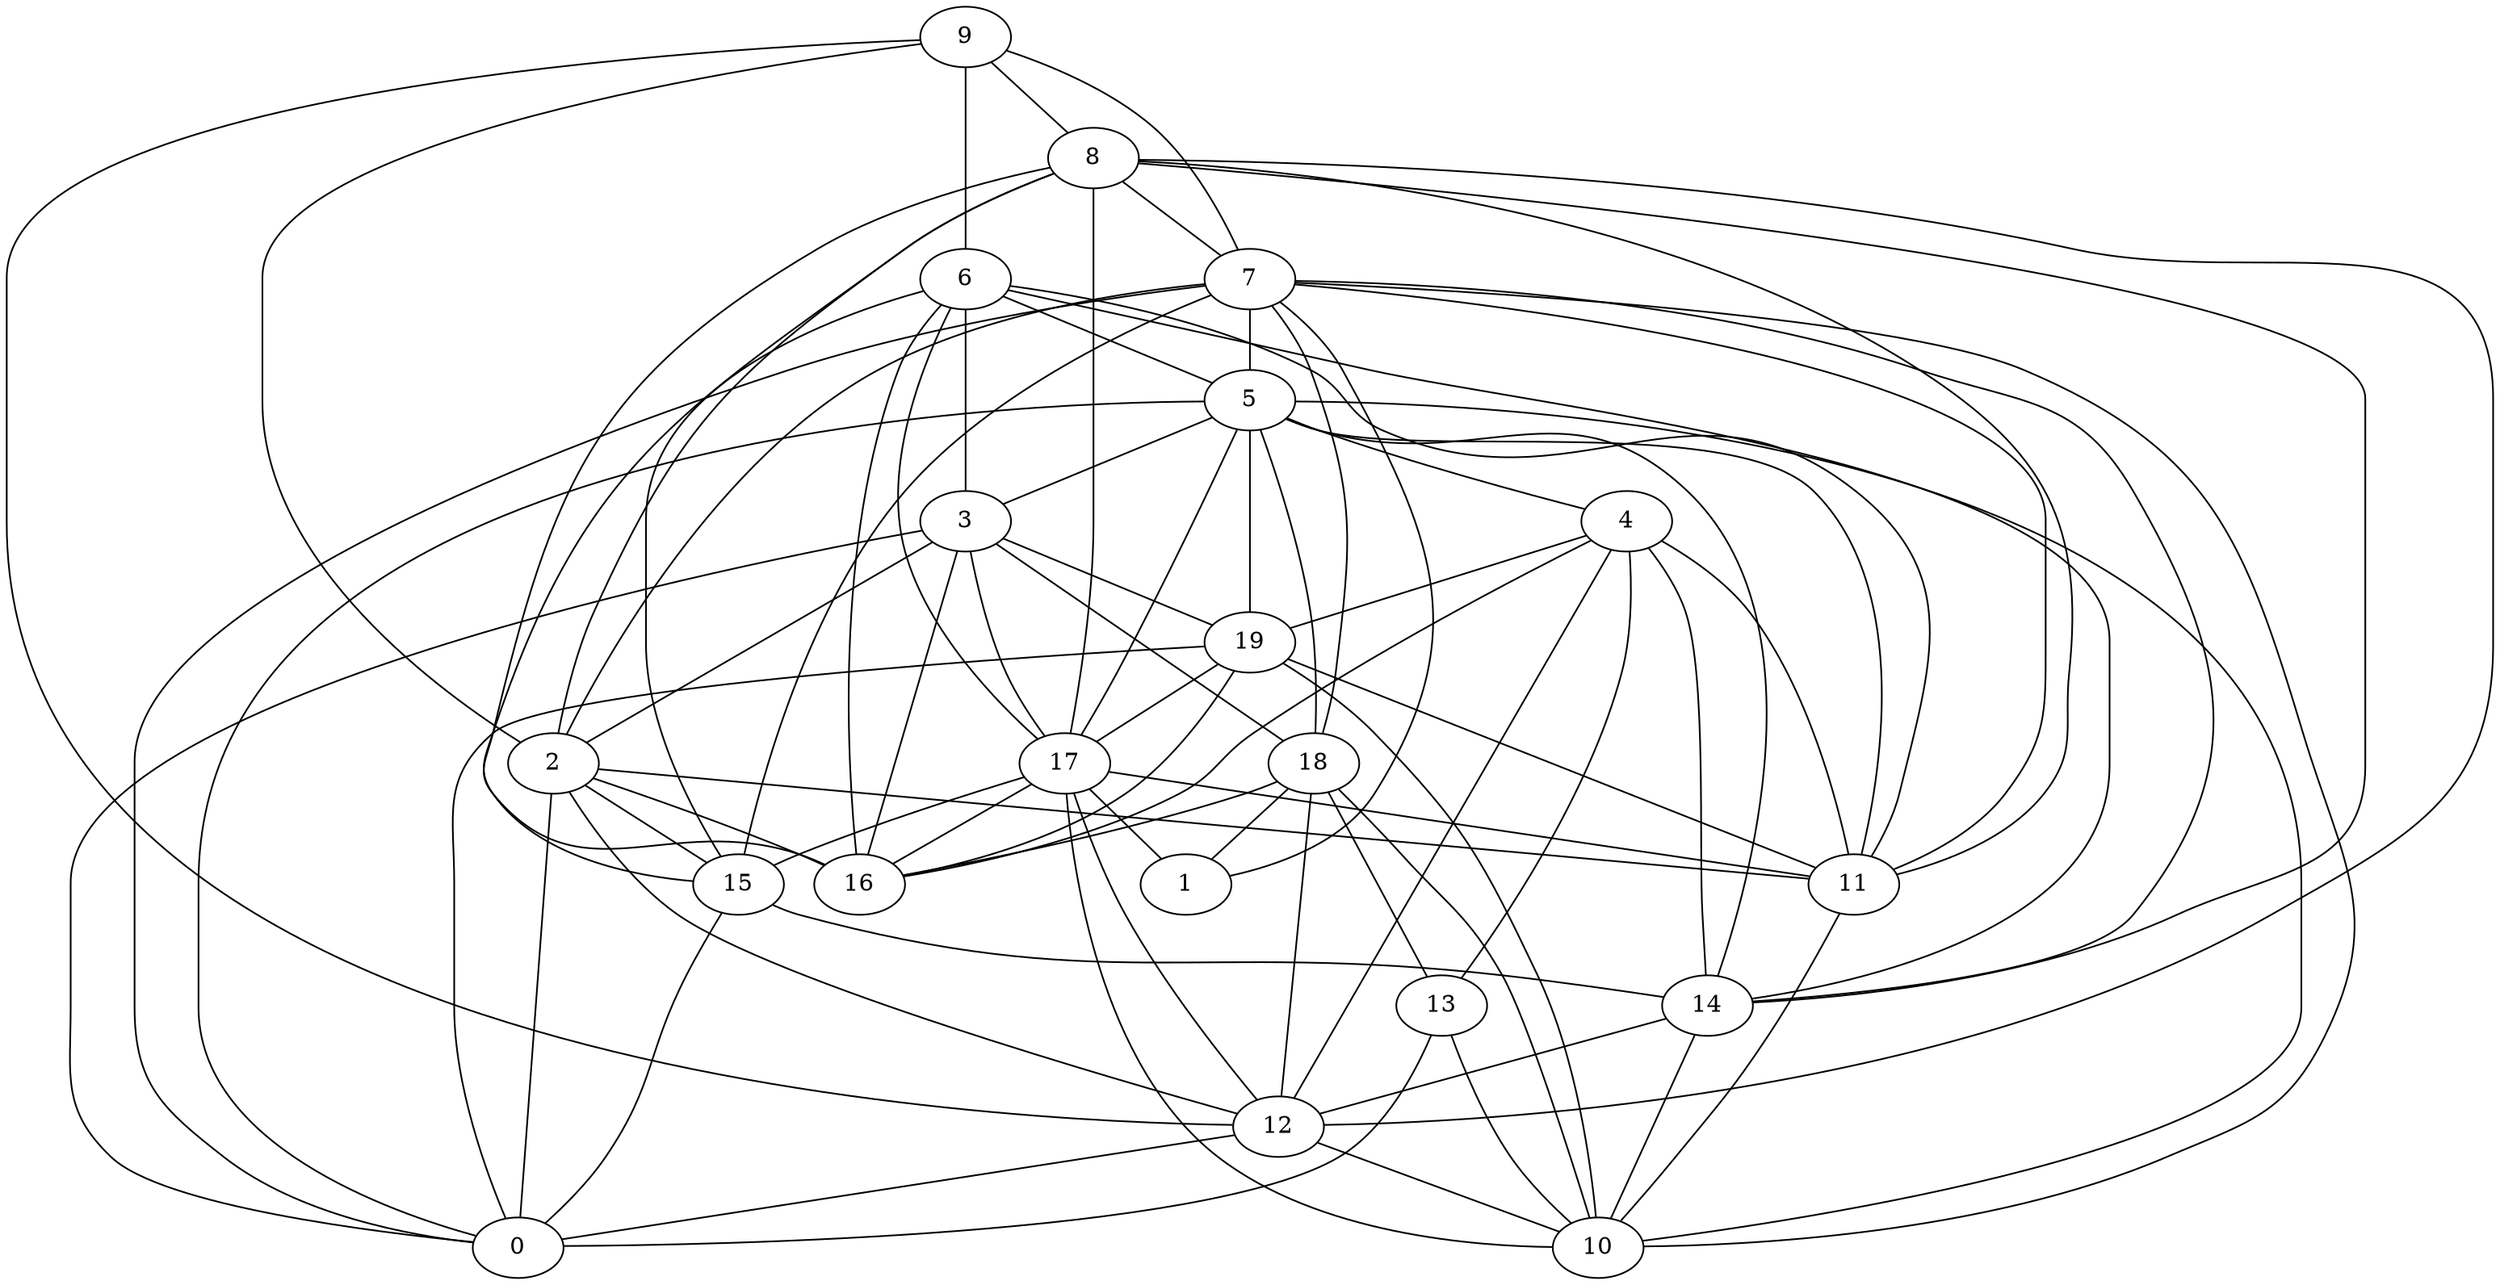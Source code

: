 digraph GG_graph {

subgraph G_graph {
edge [color = black]
"12" -> "10" [dir = none]
"5" -> "4" [dir = none]
"5" -> "0" [dir = none]
"5" -> "11" [dir = none]
"5" -> "17" [dir = none]
"13" -> "0" [dir = none]
"15" -> "0" [dir = none]
"18" -> "1" [dir = none]
"18" -> "10" [dir = none]
"18" -> "13" [dir = none]
"11" -> "10" [dir = none]
"2" -> "15" [dir = none]
"2" -> "11" [dir = none]
"9" -> "8" [dir = none]
"9" -> "7" [dir = none]
"9" -> "2" [dir = none]
"8" -> "7" [dir = none]
"8" -> "11" [dir = none]
"3" -> "2" [dir = none]
"3" -> "19" [dir = none]
"19" -> "11" [dir = none]
"19" -> "10" [dir = none]
"19" -> "16" [dir = none]
"6" -> "17" [dir = none]
"6" -> "14" [dir = none]
"6" -> "15" [dir = none]
"6" -> "3" [dir = none]
"14" -> "12" [dir = none]
"4" -> "16" [dir = none]
"4" -> "14" [dir = none]
"4" -> "12" [dir = none]
"17" -> "15" [dir = none]
"17" -> "10" [dir = none]
"7" -> "14" [dir = none]
"7" -> "18" [dir = none]
"7" -> "1" [dir = none]
"7" -> "10" [dir = none]
"7" -> "0" [dir = none]
"7" -> "2" [dir = none]
"4" -> "11" [dir = none]
"19" -> "17" [dir = none]
"18" -> "12" [dir = none]
"2" -> "12" [dir = none]
"2" -> "16" [dir = none]
"9" -> "12" [dir = none]
"6" -> "11" [dir = none]
"5" -> "3" [dir = none]
"9" -> "6" [dir = none]
"17" -> "1" [dir = none]
"8" -> "12" [dir = none]
"6" -> "5" [dir = none]
"13" -> "10" [dir = none]
"15" -> "14" [dir = none]
"6" -> "16" [dir = none]
"17" -> "16" [dir = none]
"3" -> "0" [dir = none]
"8" -> "14" [dir = none]
"4" -> "13" [dir = none]
"5" -> "10" [dir = none]
"8" -> "15" [dir = none]
"7" -> "11" [dir = none]
"19" -> "0" [dir = none]
"8" -> "16" [dir = none]
"7" -> "15" [dir = none]
"3" -> "17" [dir = none]
"14" -> "10" [dir = none]
"17" -> "12" [dir = none]
"5" -> "19" [dir = none]
"4" -> "19" [dir = none]
"5" -> "14" [dir = none]
"12" -> "0" [dir = none]
"17" -> "11" [dir = none]
"3" -> "18" [dir = none]
"5" -> "18" [dir = none]
"2" -> "0" [dir = none]
"8" -> "17" [dir = none]
"3" -> "16" [dir = none]
"8" -> "2" [dir = none]
"18" -> "16" [dir = none]
"7" -> "5" [dir = none]
}

}
